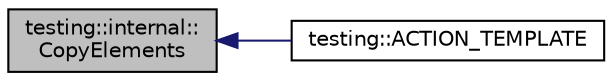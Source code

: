 digraph "testing::internal::CopyElements"
{
  edge [fontname="Helvetica",fontsize="10",labelfontname="Helvetica",labelfontsize="10"];
  node [fontname="Helvetica",fontsize="10",shape=record];
  rankdir="LR";
  Node582 [label="testing::internal::\lCopyElements",height=0.2,width=0.4,color="black", fillcolor="grey75", style="filled", fontcolor="black"];
  Node582 -> Node583 [dir="back",color="midnightblue",fontsize="10",style="solid",fontname="Helvetica"];
  Node583 [label="testing::ACTION_TEMPLATE",height=0.2,width=0.4,color="black", fillcolor="white", style="filled",URL="$d0/d75/namespacetesting.html#a2b0f090219db3bb0630d5ce6f7d911d8"];
}
